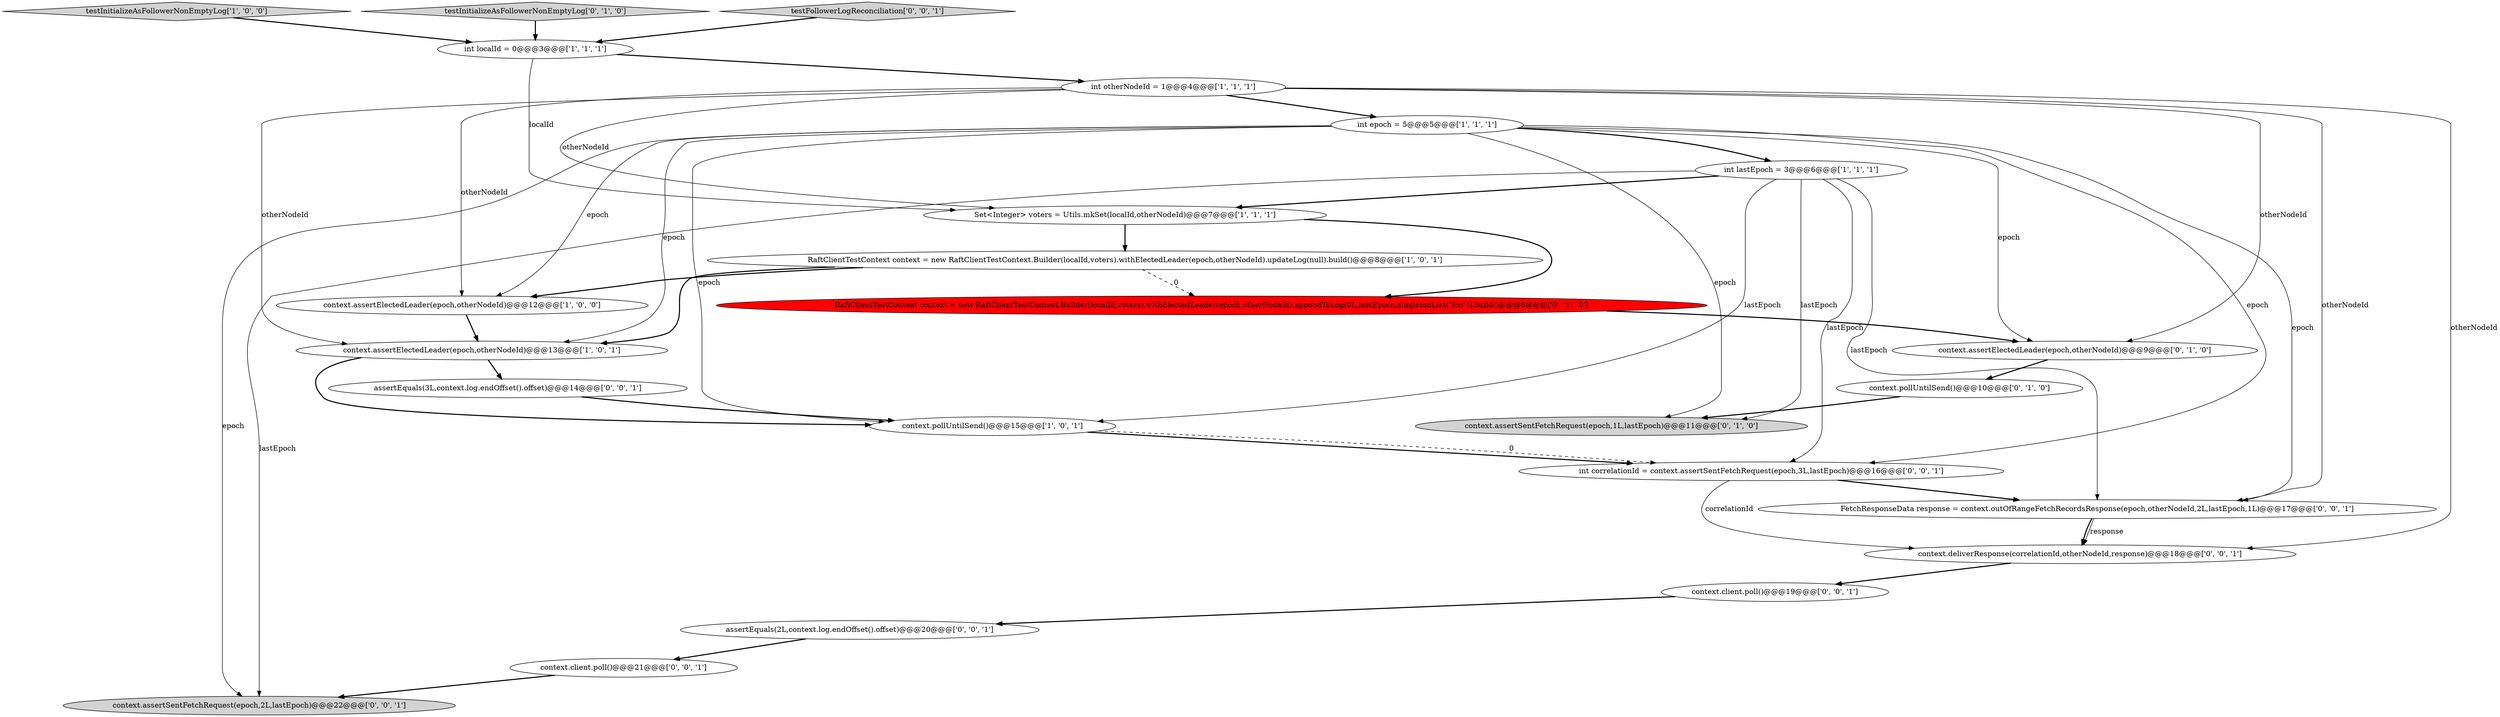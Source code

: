 digraph {
0 [style = filled, label = "Set<Integer> voters = Utils.mkSet(localId,otherNodeId)@@@7@@@['1', '1', '1']", fillcolor = white, shape = ellipse image = "AAA0AAABBB1BBB"];
13 [style = filled, label = "context.assertElectedLeader(epoch,otherNodeId)@@@9@@@['0', '1', '0']", fillcolor = white, shape = ellipse image = "AAA0AAABBB2BBB"];
19 [style = filled, label = "FetchResponseData response = context.outOfRangeFetchRecordsResponse(epoch,otherNodeId,2L,lastEpoch,1L)@@@17@@@['0', '0', '1']", fillcolor = white, shape = ellipse image = "AAA0AAABBB3BBB"];
4 [style = filled, label = "testInitializeAsFollowerNonEmptyLog['1', '0', '0']", fillcolor = lightgray, shape = diamond image = "AAA0AAABBB1BBB"];
12 [style = filled, label = "RaftClientTestContext context = new RaftClientTestContext.Builder(localId,voters).withElectedLeader(epoch,otherNodeId).appendToLog(0L,lastEpoch,singletonList(\"foo\")).build()@@@8@@@['0', '1', '0']", fillcolor = red, shape = ellipse image = "AAA1AAABBB2BBB"];
1 [style = filled, label = "RaftClientTestContext context = new RaftClientTestContext.Builder(localId,voters).withElectedLeader(epoch,otherNodeId).updateLog(null).build()@@@8@@@['1', '0', '1']", fillcolor = white, shape = ellipse image = "AAA0AAABBB1BBB"];
20 [style = filled, label = "context.client.poll()@@@21@@@['0', '0', '1']", fillcolor = white, shape = ellipse image = "AAA0AAABBB3BBB"];
7 [style = filled, label = "int epoch = 5@@@5@@@['1', '1', '1']", fillcolor = white, shape = ellipse image = "AAA0AAABBB1BBB"];
15 [style = filled, label = "context.client.poll()@@@19@@@['0', '0', '1']", fillcolor = white, shape = ellipse image = "AAA0AAABBB3BBB"];
14 [style = filled, label = "context.pollUntilSend()@@@10@@@['0', '1', '0']", fillcolor = white, shape = ellipse image = "AAA0AAABBB2BBB"];
17 [style = filled, label = "int correlationId = context.assertSentFetchRequest(epoch,3L,lastEpoch)@@@16@@@['0', '0', '1']", fillcolor = white, shape = ellipse image = "AAA0AAABBB3BBB"];
18 [style = filled, label = "context.assertSentFetchRequest(epoch,2L,lastEpoch)@@@22@@@['0', '0', '1']", fillcolor = lightgray, shape = ellipse image = "AAA0AAABBB3BBB"];
6 [style = filled, label = "int localId = 0@@@3@@@['1', '1', '1']", fillcolor = white, shape = ellipse image = "AAA0AAABBB1BBB"];
11 [style = filled, label = "testInitializeAsFollowerNonEmptyLog['0', '1', '0']", fillcolor = lightgray, shape = diamond image = "AAA0AAABBB2BBB"];
9 [style = filled, label = "context.assertElectedLeader(epoch,otherNodeId)@@@13@@@['1', '0', '1']", fillcolor = white, shape = ellipse image = "AAA0AAABBB1BBB"];
8 [style = filled, label = "int otherNodeId = 1@@@4@@@['1', '1', '1']", fillcolor = white, shape = ellipse image = "AAA0AAABBB1BBB"];
2 [style = filled, label = "context.pollUntilSend()@@@15@@@['1', '0', '1']", fillcolor = white, shape = ellipse image = "AAA0AAABBB1BBB"];
3 [style = filled, label = "context.assertElectedLeader(epoch,otherNodeId)@@@12@@@['1', '0', '0']", fillcolor = white, shape = ellipse image = "AAA0AAABBB1BBB"];
23 [style = filled, label = "context.deliverResponse(correlationId,otherNodeId,response)@@@18@@@['0', '0', '1']", fillcolor = white, shape = ellipse image = "AAA0AAABBB3BBB"];
16 [style = filled, label = "assertEquals(2L,context.log.endOffset().offset)@@@20@@@['0', '0', '1']", fillcolor = white, shape = ellipse image = "AAA0AAABBB3BBB"];
22 [style = filled, label = "assertEquals(3L,context.log.endOffset().offset)@@@14@@@['0', '0', '1']", fillcolor = white, shape = ellipse image = "AAA0AAABBB3BBB"];
10 [style = filled, label = "context.assertSentFetchRequest(epoch,1L,lastEpoch)@@@11@@@['0', '1', '0']", fillcolor = lightgray, shape = ellipse image = "AAA0AAABBB2BBB"];
5 [style = filled, label = "int lastEpoch = 3@@@6@@@['1', '1', '1']", fillcolor = white, shape = ellipse image = "AAA0AAABBB1BBB"];
21 [style = filled, label = "testFollowerLogReconciliation['0', '0', '1']", fillcolor = lightgray, shape = diamond image = "AAA0AAABBB3BBB"];
9->22 [style = bold, label=""];
2->17 [style = bold, label=""];
7->10 [style = solid, label="epoch"];
7->18 [style = solid, label="epoch"];
8->13 [style = solid, label="otherNodeId"];
22->2 [style = bold, label=""];
5->18 [style = solid, label="lastEpoch"];
21->6 [style = bold, label=""];
5->19 [style = solid, label="lastEpoch"];
9->2 [style = bold, label=""];
4->6 [style = bold, label=""];
0->12 [style = bold, label=""];
11->6 [style = bold, label=""];
5->17 [style = solid, label="lastEpoch"];
23->15 [style = bold, label=""];
1->3 [style = bold, label=""];
14->10 [style = bold, label=""];
7->2 [style = solid, label="epoch"];
8->0 [style = solid, label="otherNodeId"];
15->16 [style = bold, label=""];
2->17 [style = dashed, label="0"];
17->19 [style = bold, label=""];
7->17 [style = solid, label="epoch"];
1->9 [style = bold, label=""];
8->7 [style = bold, label=""];
6->0 [style = solid, label="localId"];
19->23 [style = solid, label="response"];
3->9 [style = bold, label=""];
20->18 [style = bold, label=""];
12->13 [style = bold, label=""];
5->2 [style = solid, label="lastEpoch"];
7->9 [style = solid, label="epoch"];
1->12 [style = dashed, label="0"];
7->5 [style = bold, label=""];
8->3 [style = solid, label="otherNodeId"];
5->10 [style = solid, label="lastEpoch"];
5->0 [style = bold, label=""];
0->1 [style = bold, label=""];
19->23 [style = bold, label=""];
6->8 [style = bold, label=""];
7->3 [style = solid, label="epoch"];
7->13 [style = solid, label="epoch"];
8->9 [style = solid, label="otherNodeId"];
7->19 [style = solid, label="epoch"];
17->23 [style = solid, label="correlationId"];
8->19 [style = solid, label="otherNodeId"];
16->20 [style = bold, label=""];
13->14 [style = bold, label=""];
8->23 [style = solid, label="otherNodeId"];
}
